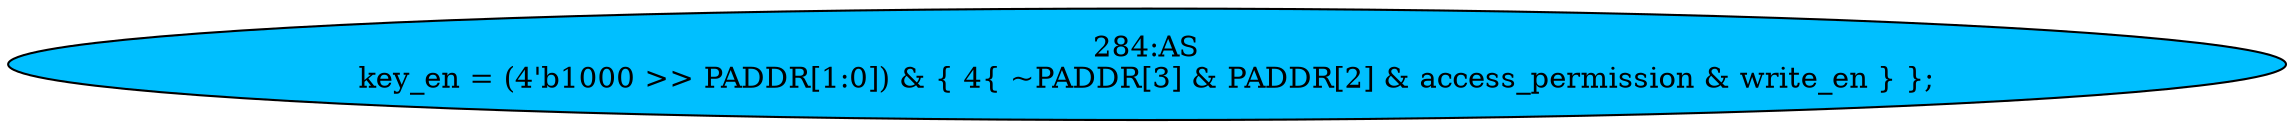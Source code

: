 strict digraph "" {
	node [label="\N"];
	"284:AS"	 [ast="<pyverilog.vparser.ast.Assign object at 0x7f79abcb1550>",
		def_var="['key_en']",
		fillcolor=deepskyblue,
		label="284:AS
key_en = (4'b1000 >> PADDR[1:0]) & { 4{ ~PADDR[3] & PADDR[2] & access_permission & write_en } };",
		statements="[]",
		style=filled,
		typ=Assign,
		use_var="['PADDR', 'PADDR', 'PADDR', 'access_permission', 'write_en']"];
}
